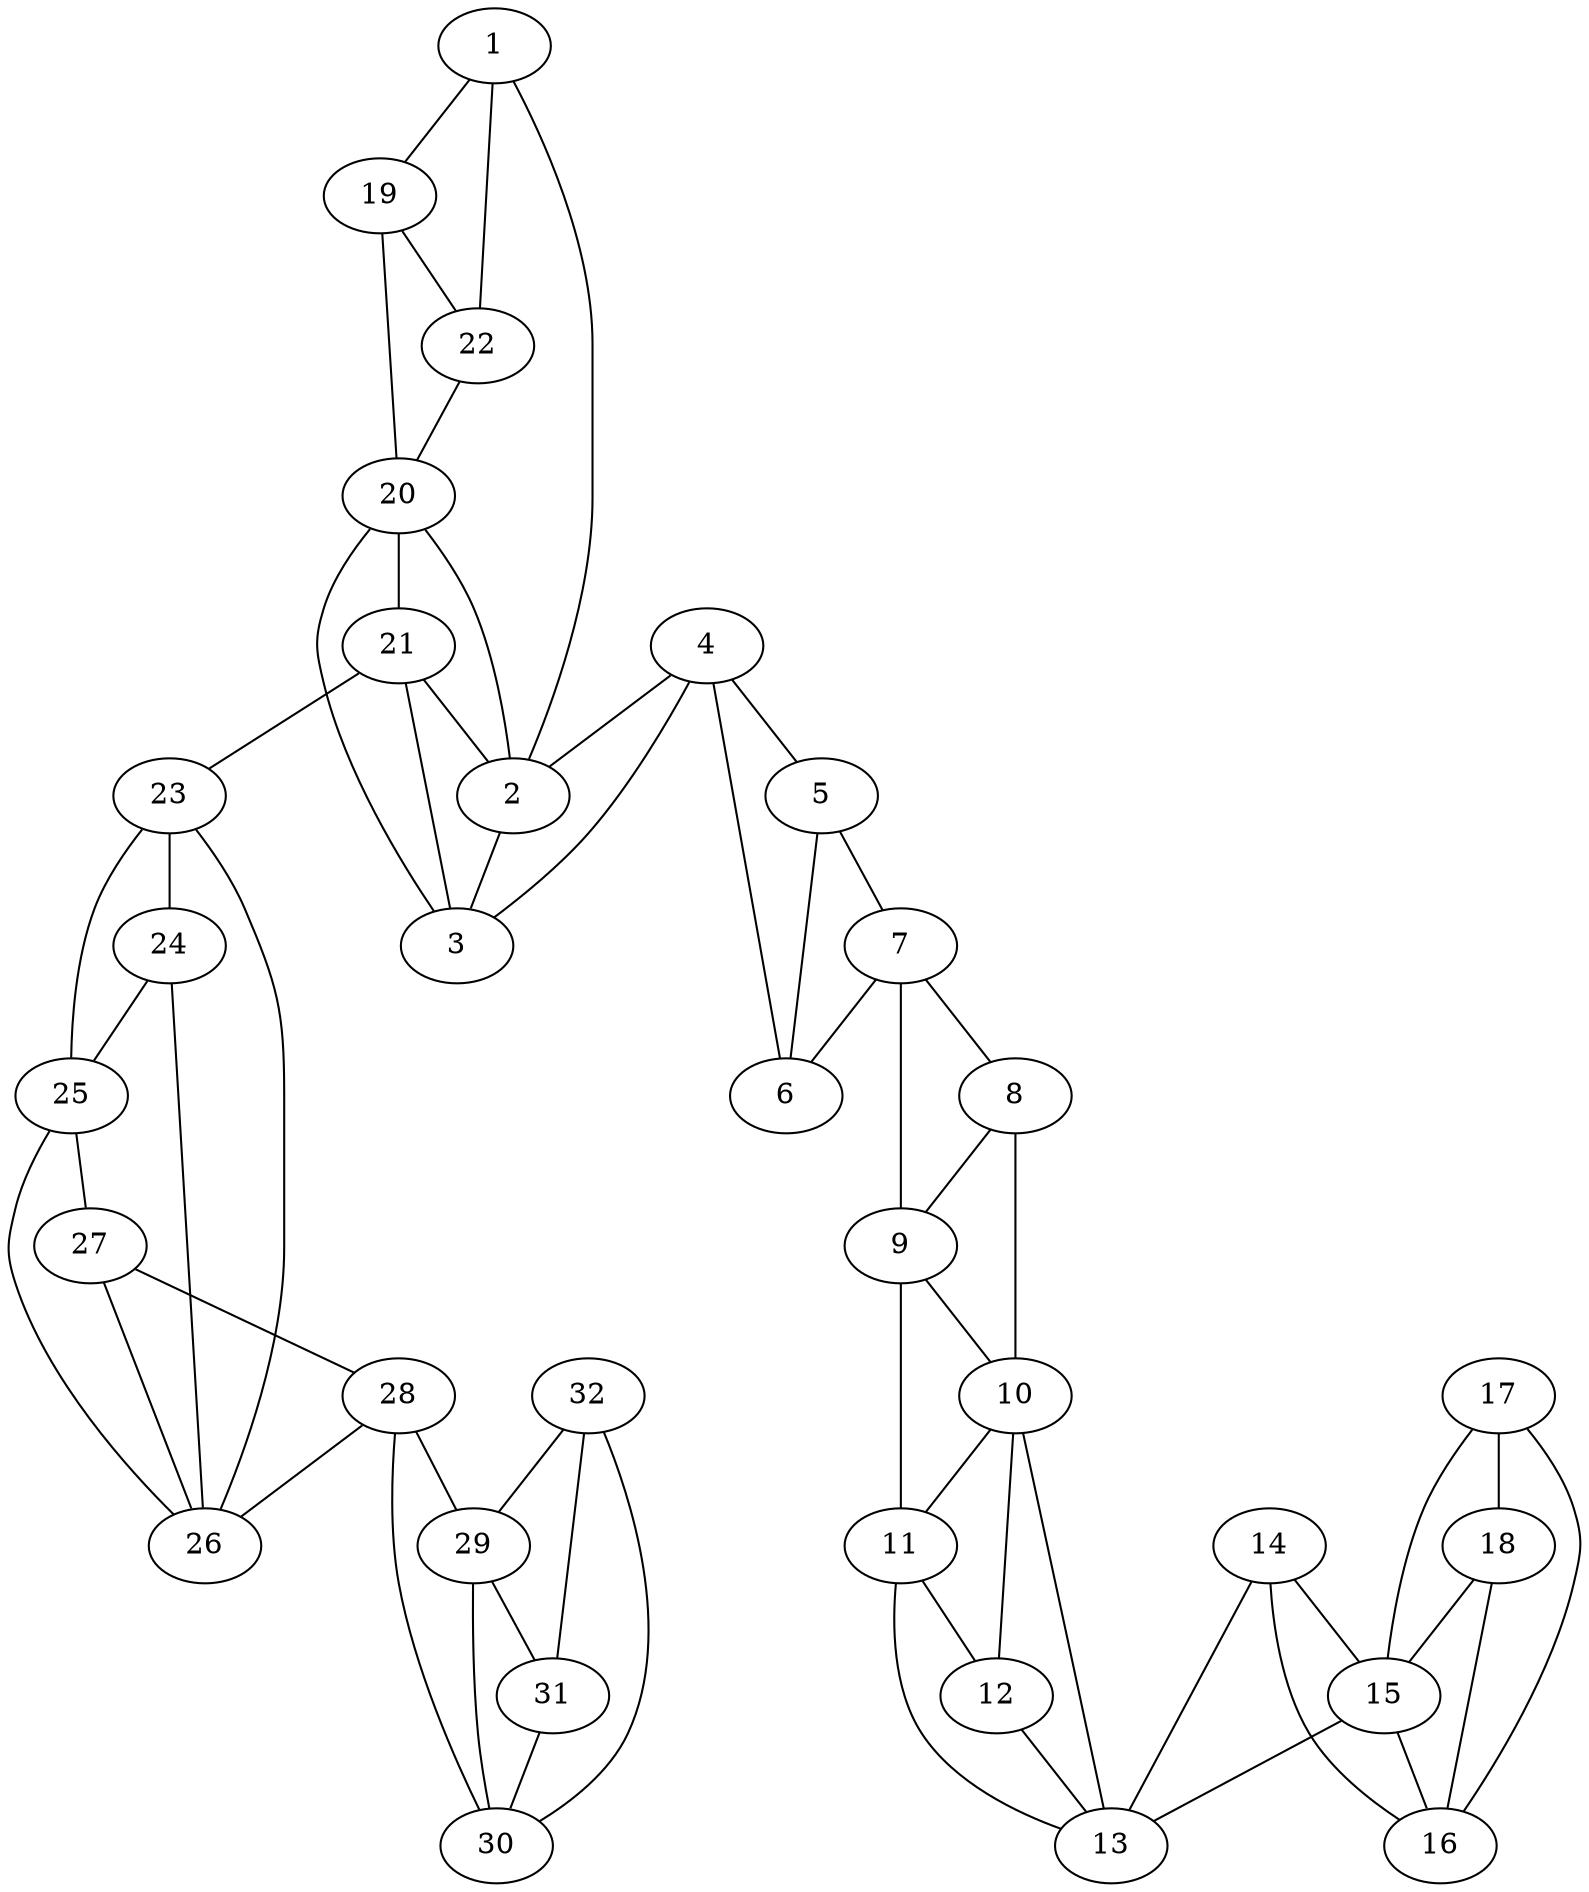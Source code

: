graph pdb1ehk {
	1	 [aaLength=32,
		sequence=EKKATLYFLVLGFLALIVGSLFGPFQALNYGN,
		type=0];
	22	 [aaLength=29,
		sequence=GALAVILVLTLTILVFWLGVYAVFFARG,
		type=0];
	1 -- 22	 [distance0="18.81906",
		frequency=1,
		type0=1];
	19	 [aaLength=35,
		sequence=EHKAHKAILAYEKGWLAFSLAMLFVFIALIAYTLA,
		type=0];
	1 -- 19	 [distance0="27.43496",
		frequency=1,
		type0=2];
	2	 [aaLength=7,
		sequence=YPLLKRL,
		type=0];
	2 -- 1	 [distance0="39.20286",
		frequency=1,
		type0=2];
	3	 [aaLength=33,
		sequence=YYQGLTLHGVLNAIVFTQLFAQAIMVYLPAREL,
		type=0];
	2 -- 3	 [distance0="28.11959",
		distance1="6.0",
		frequency=2,
		type0=1,
		type1=4];
	20	 [aaLength=5,
		sequence=HTAGV,
		type=0];
	2 -- 20	 [distance0="39.69658",
		frequency=1,
		type0=3];
	4	 [aaLength=23,
		sequence=MGLMWLSWWMAFIGLVVAALPLL,
		type=0];
	4 -- 2	 [distance0="56.21454",
		frequency=1,
		type0=3];
	4 -- 3	 [distance0="38.03709",
		frequency=1,
		type0=1];
	5	 [aaLength=31,
		sequence=WAFYLGASVFVLSTWVSIYIVLDLWRRWKAA,
		type=0];
	4 -- 5	 [distance0="42.24393",
		distance1="17.0",
		frequency=2,
		type0=2,
		type1=4];
	7	 [aaLength=34,
		sequence=PLVARTLFWWTGHPIVYFWLLPAYAIIYTILPKQ,
		type=0];
	5 -- 7	 [distance0="78.24213",
		frequency=1,
		type0=3];
	6	 [aaLength=32,
		sequence=LVTYMAVVFWLMWFLASLGLVLEAVLFLLPWS,
		type=0];
	5 -- 6	 [distance0="39.23415",
		distance1="7.0",
		frequency=2,
		type0=1,
		type1=4];
	6 -- 4	 [distance0="79.86074",
		frequency=1,
		type0=3];
	7 -- 6	 [distance0="40.6703",
		frequency=1,
		type0=1];
	8	 [aaLength=22,
		sequence=DPMARLAFLLFLLLSTPVGFHH,
		type=0];
	7 -- 8	 [distance0="41.61314",
		distance1="7.0",
		frequency=2,
		type0=2,
		type1=4];
	9	 [aaLength=35,
		sequence=PTWKMIHSVLTLFVAVPSLMTAFTVAASLEFAGRL,
		type=0];
	7 -- 9	 [distance0="71.09185",
		frequency=1,
		type0=3];
	8 -- 9	 [distance0="30.53176",
		distance1="8.0",
		frequency=2,
		type0=1,
		type1=4];
	10	 [aaLength=5,
		sequence=GWIRA,
		type=0];
	8 -- 10	 [distance0="75.91057",
		frequency=1,
		type0=3];
	9 -- 10	 [distance0="46.09526",
		distance1="7.0",
		frequency=2,
		type0=2,
		type1=4];
	11	 [aaLength=23,
		sequence=PAFVAPVLGLLGFIPGGAGGIVN,
		type=0];
	9 -- 11	 [distance0="53.71714",
		frequency=1,
		type0=3];
	10 -- 11	 [distance0="17.44756",
		distance1="5.0",
		frequency=2,
		type0=1,
		type1=4];
	13	 [aaLength=30,
		sequence=WVPGHFHLQVASLVTLTAMGSLYWLLPNLT,
		type=0];
	10 -- 13	 [distance0="47.57537",
		frequency=1,
		type0=3];
	12	 [aaLength=7,
		sequence=FTLDYVV,
		type=0];
	11 -- 12	 [distance0="32.69174",
		distance1="2.0",
		frequency=2,
		type0=2,
		type1=4];
	11 -- 13	 [distance0="36.07145",
		frequency=1,
		type0=3];
	12 -- 10	 [distance0="49.19429",
		frequency=1,
		type0=3];
	12 -- 13	 [distance0="25.77902",
		distance1="4.0",
		frequency=2,
		type0=1,
		type1=4];
	14	 [aaLength=30,
		sequence=DAQRRLGLAVVWLWFLGMMIMAVGLHWAGL,
		type=0];
	14 -- 13	 [distance0="35.50087",
		frequency=1,
		type0=1];
	15	 [aaLength=3,
		sequence=IAQ,
		type=0];
	14 -- 15	 [distance0="45.12769",
		distance1="8.0",
		frequency=2,
		type0=2,
		type1=4];
	15 -- 13	 [distance0="77.87278",
		frequency=1,
		type0=3];
	16	 [aaLength=33,
		sequence=PHAAVPMVFNVLAGIVLLVALLLFIYGLFSVLL,
		type=0];
	15 -- 16	 [distance0="20.36587",
		distance1="5.0",
		frequency=2,
		type0=1,
		type1=4];
	16 -- 14	 [distance0="46.58451",
		frequency=1,
		type0=2];
	17	 [aaLength=8,
		sequence=DRRLVLAM,
		type=0];
	17 -- 15	 [distance0="84.20986",
		frequency=1,
		type0=3];
	17 -- 16	 [distance0="71.11362",
		frequency=1,
		type0=2];
	18	 [aaLength=24,
		sequence=IGFWFAVAAILVVLAYGPTLVQLF,
		type=0];
	17 -- 18	 [distance0="24.39562",
		distance1="2.0",
		frequency=2,
		type0=1,
		type1=4];
	18 -- 15	 [distance0="84.96401",
		frequency=1,
		type0=3];
	18 -- 16	 [distance0="76.53635",
		frequency=1,
		type0=2];
	19 -- 22	 [distance0="13.24447",
		frequency=1,
		type0=1];
	19 -- 20	 [distance0="45.20661",
		distance1="1.0",
		frequency=2,
		type0=3,
		type1=4];
	20 -- 3	 [distance0="39.09555",
		frequency=1,
		type0=2];
	21	 [aaLength=3,
		sequence=PAQ,
		type=0];
	20 -- 21	 [distance0="37.46233",
		distance1="22.0",
		frequency=2,
		type0=1,
		type1=4];
	21 -- 2	 [distance0="46.09474",
		frequency=1,
		type0=2];
	21 -- 3	 [distance0="49.79317",
		frequency=1,
		type0=3];
	23	 [aaLength=5,
		sequence=VVQTG,
		type=1];
	21 -- 23	 [distance0="1.0",
		frequency=1,
		type0=4];
	22 -- 20	 [distance0="40.05511",
		frequency=1,
		type0=3];
	24	 [aaLength=9,
		sequence=QYTVYVLAF,
		type=1];
	23 -- 24	 [distance0="7.0",
		distance1="2.0",
		frequency=2,
		type0=1,
		type1=4];
	25	 [aaLength=3,
		sequence=GYQ,
		type=1];
	23 -- 25	 [distance0="18.0",
		frequency=1,
		type0=2];
	26	 [aaLength=3,
		sequence=IEV,
		type=1];
	23 -- 26	 [distance0="24.0",
		frequency=1,
		type0=3];
	24 -- 25	 [distance0="11.0",
		distance1="2.0",
		frequency=2,
		type0=2,
		type1=4];
	24 -- 26	 [distance0="17.0",
		frequency=1,
		type0=3];
	25 -- 26	 [distance0="6.0",
		distance1="3.0",
		frequency=2,
		type0=1,
		type1=4];
	27	 [aaLength=7,
		sequence=EIVFKIT,
		type=1];
	25 -- 27	 [distance0="13.0",
		frequency=1,
		type0=3];
	27 -- 26	 [distance0="7.0",
		frequency=1,
		type0=1];
	28	 [aaLength=5,
		sequence=HGFHV,
		type=1];
	27 -- 28	 [distance0="12.0",
		distance1="5.0",
		frequency=2,
		type0=2,
		type1=4];
	29	 [aaLength=4,
		sequence=NVEV,
		type=1];
	28 -- 29	 [distance0="10.0",
		distance1="5.0",
		frequency=2,
		type0=1,
		type1=4];
	28 -- 26	 [distance0="19.0",
		frequency=1,
		type0=3];
	31	 [aaLength=6,
		sequence=GEYRII,
		type=1];
	29 -- 31	 [distance0="19.0",
		frequency=1,
		type0=3];
	30	 [aaLength=6,
		sequence=STVRYT,
		type=1];
	29 -- 30	 [distance0="9.0",
		distance1="5.0",
		frequency=2,
		type0=1,
		type1=4];
	30 -- 28	 [distance0="19.0",
		frequency=1,
		type0=3];
	31 -- 30	 [distance0="10.0",
		frequency=1,
		type0=1];
	32	 [aaLength=6,
		sequence=FGTIVV,
		type=1];
	32 -- 31	 [distance0="18.0",
		frequency=1,
		type0=1];
	32 -- 30	 [distance0="28.0",
		frequency=1,
		type0=2];
	32 -- 29	 [distance0="37.0",
		frequency=1,
		type0=3];
}
